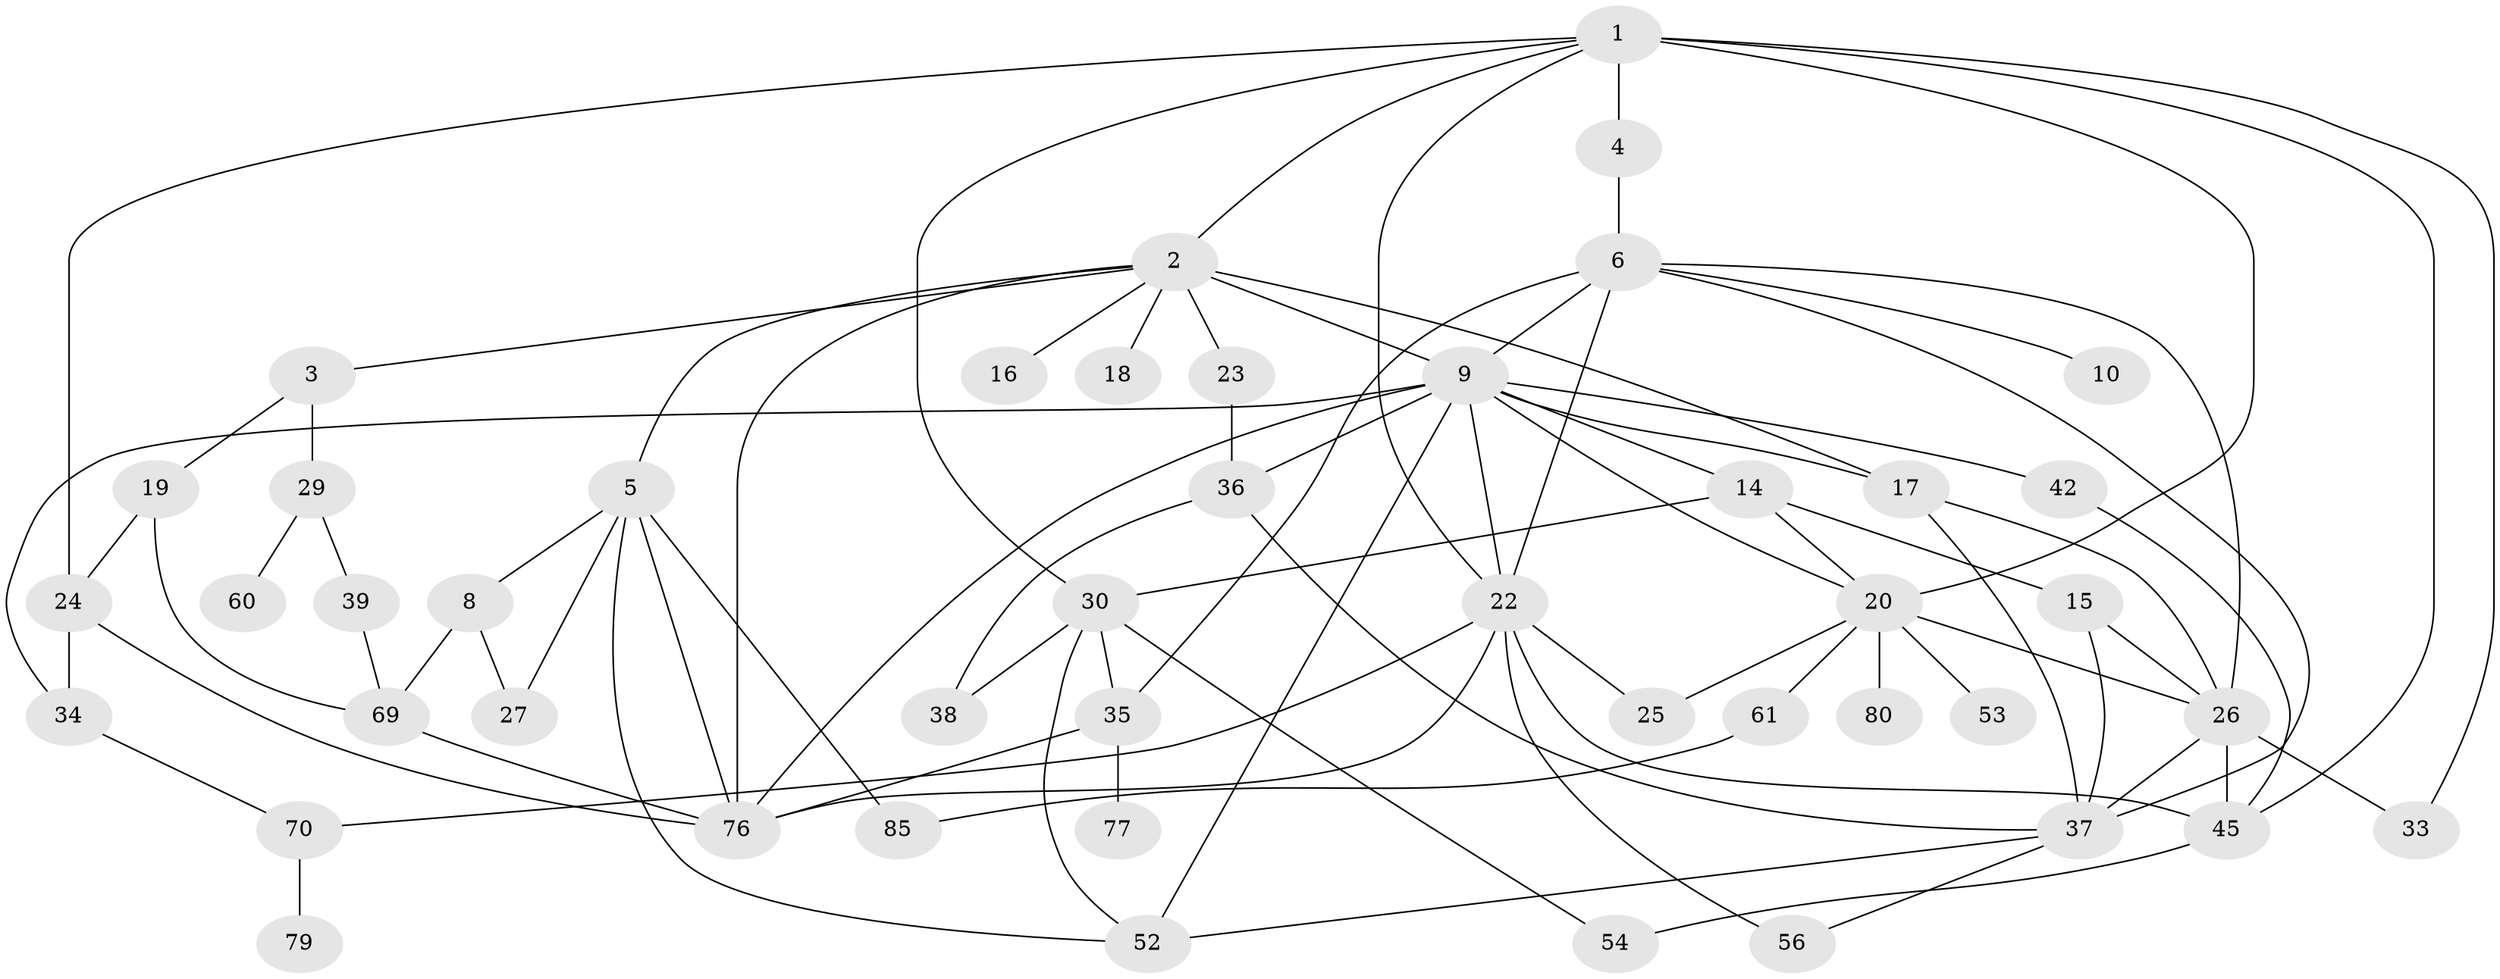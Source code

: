 // original degree distribution, {5: 0.08695652173913043, 10: 0.010869565217391304, 3: 0.2717391304347826, 8: 0.010869565217391304, 1: 0.20652173913043478, 4: 0.16304347826086957, 6: 0.043478260869565216, 2: 0.20652173913043478}
// Generated by graph-tools (version 1.1) at 2025/13/03/09/25 04:13:37]
// undirected, 46 vertices, 85 edges
graph export_dot {
graph [start="1"]
  node [color=gray90,style=filled];
  1 [super="+31"];
  2;
  3;
  4 [super="+21"];
  5 [super="+50+7"];
  6 [super="+73"];
  8;
  9 [super="+11+43+88"];
  10;
  14;
  15 [super="+47"];
  16;
  17 [super="+68"];
  18;
  19 [super="+72"];
  20 [super="+44+40+78"];
  22 [super="+81+28"];
  23;
  24 [super="+62"];
  25;
  26 [super="+74+32"];
  27;
  29 [super="+63"];
  30 [super="+46"];
  33 [super="+89"];
  34;
  35 [super="+66+57"];
  36 [super="+65+86"];
  37 [super="+83+75"];
  38;
  39;
  42;
  45 [super="+48+82"];
  52 [super="+67"];
  53 [super="+59"];
  54;
  56;
  60;
  61;
  69 [super="+71"];
  70 [super="+87"];
  76 [super="+84"];
  77;
  79;
  80;
  85;
  1 -- 2;
  1 -- 4;
  1 -- 20 [weight=2];
  1 -- 33;
  1 -- 22;
  1 -- 30;
  1 -- 45;
  1 -- 24;
  2 -- 3;
  2 -- 5;
  2 -- 16;
  2 -- 17;
  2 -- 18;
  2 -- 23;
  2 -- 76;
  2 -- 9 [weight=2];
  3 -- 19;
  3 -- 29;
  4 -- 6;
  5 -- 85;
  5 -- 76;
  5 -- 8;
  5 -- 27;
  5 -- 52;
  6 -- 9;
  6 -- 10;
  6 -- 22 [weight=2];
  6 -- 35;
  6 -- 37;
  6 -- 26;
  8 -- 27;
  8 -- 69;
  9 -- 52;
  9 -- 17;
  9 -- 36 [weight=2];
  9 -- 42;
  9 -- 14;
  9 -- 34;
  9 -- 76;
  9 -- 22;
  9 -- 20;
  14 -- 15;
  14 -- 20;
  14 -- 30;
  15 -- 26;
  15 -- 37;
  17 -- 37;
  17 -- 26;
  19 -- 24;
  19 -- 69;
  20 -- 80 [weight=2];
  20 -- 26;
  20 -- 53;
  20 -- 61;
  20 -- 25;
  22 -- 25;
  22 -- 70;
  22 -- 56;
  22 -- 76;
  22 -- 45;
  23 -- 36;
  24 -- 34;
  24 -- 76;
  26 -- 33;
  26 -- 37;
  26 -- 45;
  29 -- 39;
  29 -- 60;
  30 -- 38;
  30 -- 52;
  30 -- 35;
  30 -- 54;
  34 -- 70;
  35 -- 76;
  35 -- 77;
  36 -- 38 [weight=2];
  36 -- 37;
  37 -- 56;
  37 -- 52;
  39 -- 69;
  42 -- 45;
  45 -- 54;
  61 -- 85;
  69 -- 76;
  70 -- 79;
}
